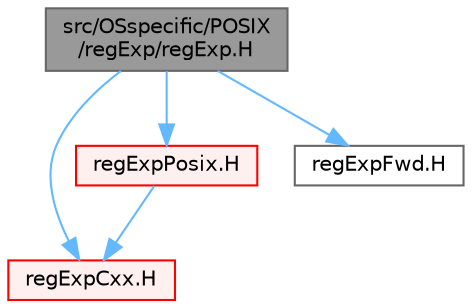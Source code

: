digraph "src/OSspecific/POSIX/regExp/regExp.H"
{
 // LATEX_PDF_SIZE
  bgcolor="transparent";
  edge [fontname=Helvetica,fontsize=10,labelfontname=Helvetica,labelfontsize=10];
  node [fontname=Helvetica,fontsize=10,shape=box,height=0.2,width=0.4];
  Node1 [id="Node000001",label="src/OSspecific/POSIX\l/regExp/regExp.H",height=0.2,width=0.4,color="gray40", fillcolor="grey60", style="filled", fontcolor="black",tooltip=" "];
  Node1 -> Node2 [id="edge1_Node000001_Node000002",color="steelblue1",style="solid",tooltip=" "];
  Node2 [id="Node000002",label="regExpCxx.H",height=0.2,width=0.4,color="red", fillcolor="#FFF0F0", style="filled",URL="$regExpCxx_8H.html",tooltip=" "];
  Node1 -> Node6 [id="edge2_Node000001_Node000006",color="steelblue1",style="solid",tooltip=" "];
  Node6 [id="Node000006",label="regExpPosix.H",height=0.2,width=0.4,color="red", fillcolor="#FFF0F0", style="filled",URL="$regExpPosix_8H.html",tooltip=" "];
  Node6 -> Node2 [id="edge3_Node000006_Node000002",color="steelblue1",style="solid",tooltip=" "];
  Node1 -> Node10 [id="edge4_Node000001_Node000010",color="steelblue1",style="solid",tooltip=" "];
  Node10 [id="Node000010",label="regExpFwd.H",height=0.2,width=0.4,color="grey40", fillcolor="white", style="filled",URL="$regExpFwd_8H.html",tooltip=" "];
}
